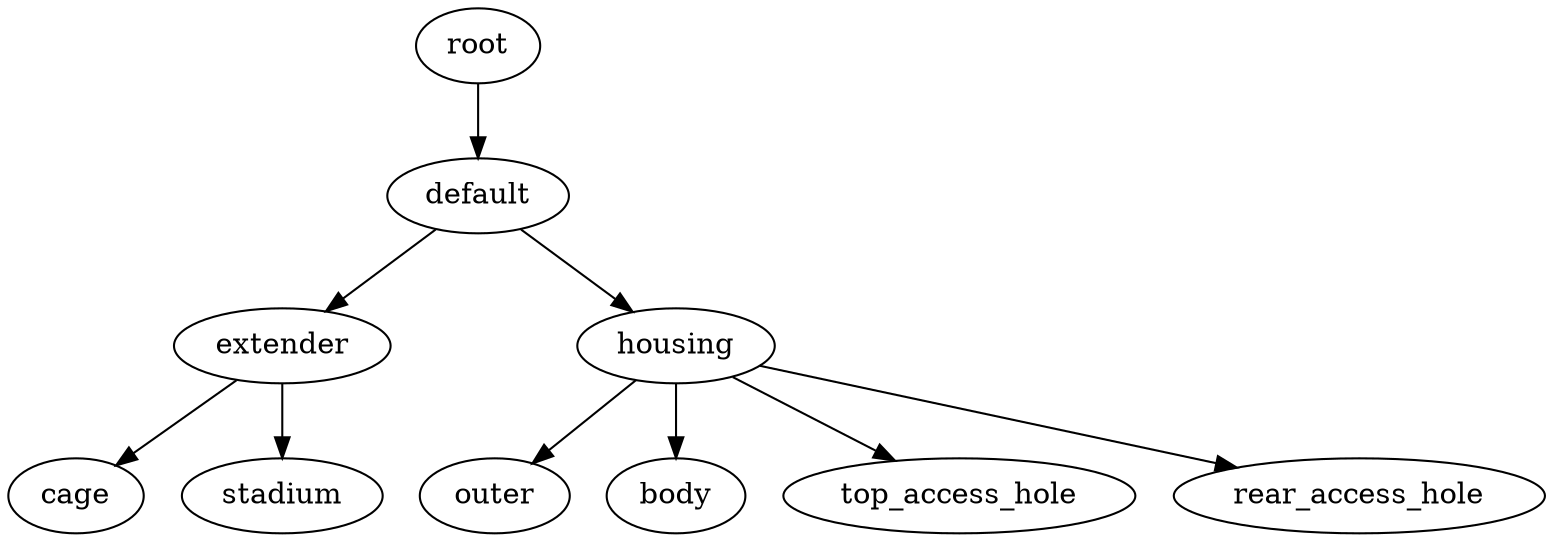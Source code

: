digraph default {
    root_7 [label="root"];
    default_8 [label="default"];
    extender_9 [label="extender"];
    cage_10 [label="cage"];
    stadium_11 [label="stadium"];
    housing_12 [label="housing"];
    outer_13 [label="outer"];
    body_14 [label="body"];
    top_access_hole_15 [label="top_access_hole"];
    rear_access_hole_16 [label="rear_access_hole"];
    root_7 -> default_8;
    default_8 -> extender_9;
    extender_9 -> cage_10;
    extender_9 -> stadium_11;
    default_8 -> housing_12;
    housing_12 -> outer_13;
    housing_12 -> body_14;
    housing_12 -> top_access_hole_15;
    housing_12 -> rear_access_hole_16;
}
